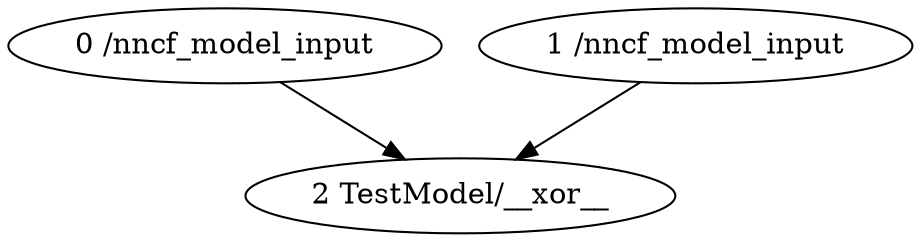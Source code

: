 strict digraph  {
"0 /nncf_model_input" [id=0, scope="", type=nncf_model_input];
"1 /nncf_model_input" [id=1, scope="", type=nncf_model_input];
"2 TestModel/__xor__" [id=2, scope=TestModel, type=__xor__];
"0 /nncf_model_input" -> "2 TestModel/__xor__";
"1 /nncf_model_input" -> "2 TestModel/__xor__";
}
